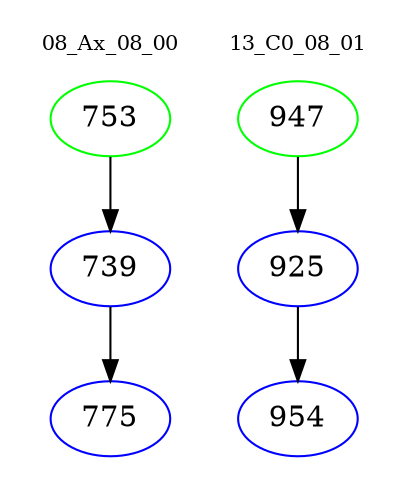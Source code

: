 digraph{
subgraph cluster_0 {
color = white
label = "08_Ax_08_00";
fontsize=10;
T0_753 [label="753", color="green"]
T0_753 -> T0_739 [color="black"]
T0_739 [label="739", color="blue"]
T0_739 -> T0_775 [color="black"]
T0_775 [label="775", color="blue"]
}
subgraph cluster_1 {
color = white
label = "13_C0_08_01";
fontsize=10;
T1_947 [label="947", color="green"]
T1_947 -> T1_925 [color="black"]
T1_925 [label="925", color="blue"]
T1_925 -> T1_954 [color="black"]
T1_954 [label="954", color="blue"]
}
}
